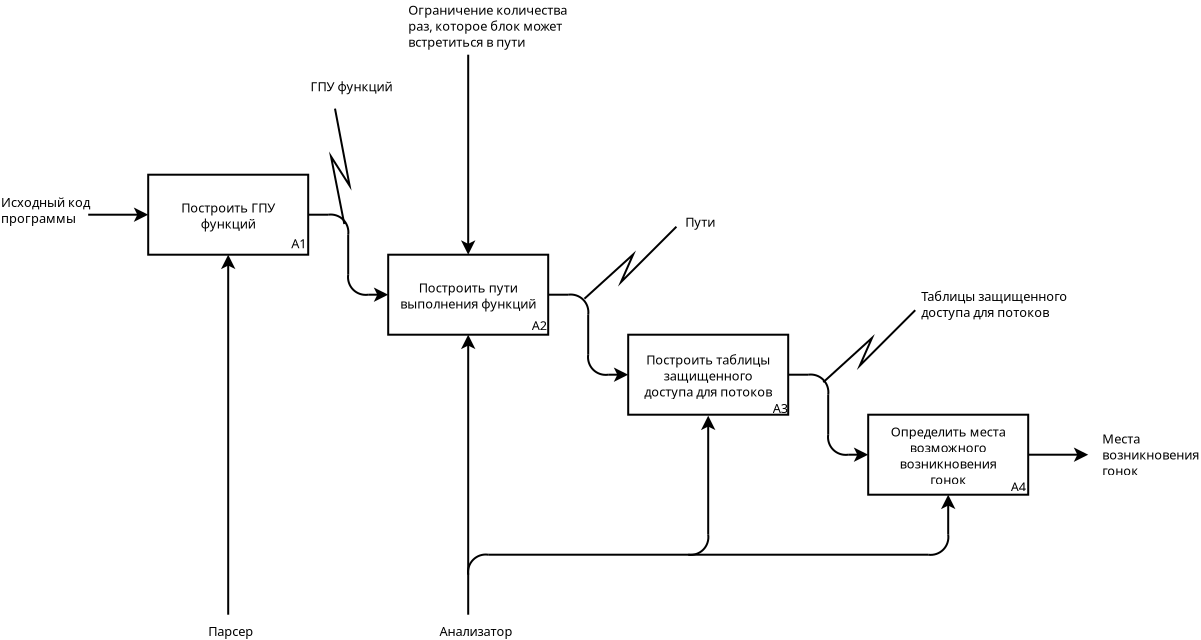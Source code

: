 <?xml version="1.0" encoding="UTF-8"?>
<dia:diagram xmlns:dia="http://www.lysator.liu.se/~alla/dia/">
  <dia:layer name="Фон" visible="true" active="true">
    <dia:object type="Flowchart - Box" version="0" id="O0">
      <dia:attribute name="obj_pos">
        <dia:point val="-10,-9"/>
      </dia:attribute>
      <dia:attribute name="obj_bb">
        <dia:rectangle val="-10.05,-9.05;-1.95,-4.95"/>
      </dia:attribute>
      <dia:attribute name="elem_corner">
        <dia:point val="-10,-9"/>
      </dia:attribute>
      <dia:attribute name="elem_width">
        <dia:real val="8"/>
      </dia:attribute>
      <dia:attribute name="elem_height">
        <dia:real val="4"/>
      </dia:attribute>
      <dia:attribute name="border_width">
        <dia:real val="0.1"/>
      </dia:attribute>
      <dia:attribute name="show_background">
        <dia:boolean val="true"/>
      </dia:attribute>
      <dia:attribute name="padding">
        <dia:real val="0"/>
      </dia:attribute>
      <dia:attribute name="text">
        <dia:composite type="text">
          <dia:attribute name="string">
            <dia:string>#Построить пути
выполнения функций#</dia:string>
          </dia:attribute>
          <dia:attribute name="font">
            <dia:font family="sans" style="0" name="Helvetica"/>
          </dia:attribute>
          <dia:attribute name="height">
            <dia:real val="0.8"/>
          </dia:attribute>
          <dia:attribute name="pos">
            <dia:point val="-6,-7.16"/>
          </dia:attribute>
          <dia:attribute name="color">
            <dia:color val="#000000"/>
          </dia:attribute>
          <dia:attribute name="alignment">
            <dia:enum val="1"/>
          </dia:attribute>
        </dia:composite>
      </dia:attribute>
    </dia:object>
    <dia:object type="Standard - Line" version="0" id="O1">
      <dia:attribute name="obj_pos">
        <dia:point val="-25,-11"/>
      </dia:attribute>
      <dia:attribute name="obj_bb">
        <dia:rectangle val="-25.05,-11.362;-21.888,-10.638"/>
      </dia:attribute>
      <dia:attribute name="conn_endpoints">
        <dia:point val="-25,-11"/>
        <dia:point val="-22,-11"/>
      </dia:attribute>
      <dia:attribute name="numcp">
        <dia:int val="1"/>
      </dia:attribute>
      <dia:attribute name="end_arrow">
        <dia:enum val="22"/>
      </dia:attribute>
      <dia:attribute name="end_arrow_length">
        <dia:real val="0.5"/>
      </dia:attribute>
      <dia:attribute name="end_arrow_width">
        <dia:real val="0.5"/>
      </dia:attribute>
      <dia:connections>
        <dia:connection handle="1" to="O32" connection="7"/>
      </dia:connections>
    </dia:object>
    <dia:object type="Standard - Text" version="1" id="O2">
      <dia:attribute name="obj_pos">
        <dia:point val="-13.879,-17.176"/>
      </dia:attribute>
      <dia:attribute name="obj_bb">
        <dia:rectangle val="-13.879,-17.816;-9.982,-17.043"/>
      </dia:attribute>
      <dia:attribute name="text">
        <dia:composite type="text">
          <dia:attribute name="string">
            <dia:string>#ГПУ функций#</dia:string>
          </dia:attribute>
          <dia:attribute name="font">
            <dia:font family="sans" style="0" name="Helvetica"/>
          </dia:attribute>
          <dia:attribute name="height">
            <dia:real val="0.8"/>
          </dia:attribute>
          <dia:attribute name="pos">
            <dia:point val="-13.879,-17.176"/>
          </dia:attribute>
          <dia:attribute name="color">
            <dia:color val="#000000"/>
          </dia:attribute>
          <dia:attribute name="alignment">
            <dia:enum val="0"/>
          </dia:attribute>
        </dia:composite>
      </dia:attribute>
      <dia:attribute name="valign">
        <dia:enum val="3"/>
      </dia:attribute>
    </dia:object>
    <dia:object type="Flowchart - Box" version="0" id="O3">
      <dia:attribute name="obj_pos">
        <dia:point val="2,-5"/>
      </dia:attribute>
      <dia:attribute name="obj_bb">
        <dia:rectangle val="1.95,-5.05;10.05,-0.95"/>
      </dia:attribute>
      <dia:attribute name="elem_corner">
        <dia:point val="2,-5"/>
      </dia:attribute>
      <dia:attribute name="elem_width">
        <dia:real val="8"/>
      </dia:attribute>
      <dia:attribute name="elem_height">
        <dia:real val="4"/>
      </dia:attribute>
      <dia:attribute name="border_width">
        <dia:real val="0.1"/>
      </dia:attribute>
      <dia:attribute name="show_background">
        <dia:boolean val="true"/>
      </dia:attribute>
      <dia:attribute name="padding">
        <dia:real val="0"/>
      </dia:attribute>
      <dia:attribute name="text">
        <dia:composite type="text">
          <dia:attribute name="string">
            <dia:string>#Построить таблицы
защищенного
доступа для потоков#</dia:string>
          </dia:attribute>
          <dia:attribute name="font">
            <dia:font family="sans" style="0" name="Helvetica"/>
          </dia:attribute>
          <dia:attribute name="height">
            <dia:real val="0.8"/>
          </dia:attribute>
          <dia:attribute name="pos">
            <dia:point val="6,-3.56"/>
          </dia:attribute>
          <dia:attribute name="color">
            <dia:color val="#000000"/>
          </dia:attribute>
          <dia:attribute name="alignment">
            <dia:enum val="1"/>
          </dia:attribute>
        </dia:composite>
      </dia:attribute>
    </dia:object>
    <dia:object type="Standard - Arc" version="0" id="O4">
      <dia:attribute name="obj_pos">
        <dia:point val="-1,-7"/>
      </dia:attribute>
      <dia:attribute name="obj_bb">
        <dia:rectangle val="-1.071,-7.071;0.071,-5.929"/>
      </dia:attribute>
      <dia:attribute name="conn_endpoints">
        <dia:point val="-1,-7"/>
        <dia:point val="0,-6"/>
      </dia:attribute>
      <dia:attribute name="curve_distance">
        <dia:real val="-0.354"/>
      </dia:attribute>
      <dia:attribute name="line_width">
        <dia:real val="0.1"/>
      </dia:attribute>
    </dia:object>
    <dia:object type="Standard - Arc" version="0" id="O5">
      <dia:attribute name="obj_pos">
        <dia:point val="1,-3"/>
      </dia:attribute>
      <dia:attribute name="obj_bb">
        <dia:rectangle val="-0.071,-4.071;1.071,-2.929"/>
      </dia:attribute>
      <dia:attribute name="conn_endpoints">
        <dia:point val="1,-3"/>
        <dia:point val="0,-4"/>
      </dia:attribute>
      <dia:attribute name="curve_distance">
        <dia:real val="-0.354"/>
      </dia:attribute>
      <dia:attribute name="line_width">
        <dia:real val="0.1"/>
      </dia:attribute>
    </dia:object>
    <dia:object type="Standard - Line" version="0" id="O6">
      <dia:attribute name="obj_pos">
        <dia:point val="0,-6"/>
      </dia:attribute>
      <dia:attribute name="obj_bb">
        <dia:rectangle val="-0.05,-6.05;0.05,-3.95"/>
      </dia:attribute>
      <dia:attribute name="conn_endpoints">
        <dia:point val="0,-6"/>
        <dia:point val="0,-4"/>
      </dia:attribute>
      <dia:attribute name="numcp">
        <dia:int val="1"/>
      </dia:attribute>
    </dia:object>
    <dia:object type="Standard - Line" version="0" id="O7">
      <dia:attribute name="obj_pos">
        <dia:point val="-2,-7"/>
      </dia:attribute>
      <dia:attribute name="obj_bb">
        <dia:rectangle val="-2.05,-7.05;-0.95,-6.95"/>
      </dia:attribute>
      <dia:attribute name="conn_endpoints">
        <dia:point val="-2,-7"/>
        <dia:point val="-1,-7"/>
      </dia:attribute>
      <dia:attribute name="numcp">
        <dia:int val="1"/>
      </dia:attribute>
      <dia:connections>
        <dia:connection handle="0" to="O0" connection="8"/>
      </dia:connections>
    </dia:object>
    <dia:object type="Standard - Line" version="0" id="O8">
      <dia:attribute name="obj_pos">
        <dia:point val="1,-3"/>
      </dia:attribute>
      <dia:attribute name="obj_bb">
        <dia:rectangle val="0.95,-3.362;2.112,-2.638"/>
      </dia:attribute>
      <dia:attribute name="conn_endpoints">
        <dia:point val="1,-3"/>
        <dia:point val="2,-3"/>
      </dia:attribute>
      <dia:attribute name="numcp">
        <dia:int val="1"/>
      </dia:attribute>
      <dia:attribute name="end_arrow">
        <dia:enum val="22"/>
      </dia:attribute>
      <dia:attribute name="end_arrow_length">
        <dia:real val="0.5"/>
      </dia:attribute>
      <dia:attribute name="end_arrow_width">
        <dia:real val="0.5"/>
      </dia:attribute>
      <dia:connections>
        <dia:connection handle="1" to="O3" connection="7"/>
      </dia:connections>
    </dia:object>
    <dia:object type="Standard - Text" version="1" id="O9">
      <dia:attribute name="obj_pos">
        <dia:point val="-2.825,-5.225"/>
      </dia:attribute>
      <dia:attribute name="obj_bb">
        <dia:rectangle val="-2.825,-5.884;-2.071,-5.054"/>
      </dia:attribute>
      <dia:attribute name="text">
        <dia:composite type="text">
          <dia:attribute name="string">
            <dia:string>#A2#</dia:string>
          </dia:attribute>
          <dia:attribute name="font">
            <dia:font family="sans" style="0" name="Helvetica"/>
          </dia:attribute>
          <dia:attribute name="height">
            <dia:real val="0.8"/>
          </dia:attribute>
          <dia:attribute name="pos">
            <dia:point val="-2.825,-5.225"/>
          </dia:attribute>
          <dia:attribute name="color">
            <dia:color val="#000000"/>
          </dia:attribute>
          <dia:attribute name="alignment">
            <dia:enum val="0"/>
          </dia:attribute>
        </dia:composite>
      </dia:attribute>
      <dia:attribute name="valign">
        <dia:enum val="3"/>
      </dia:attribute>
    </dia:object>
    <dia:object type="Standard - Text" version="1" id="O10">
      <dia:attribute name="obj_pos">
        <dia:point val="9.223,-1.089"/>
      </dia:attribute>
      <dia:attribute name="obj_bb">
        <dia:rectangle val="9.223,-1.748;9.977,-0.918"/>
      </dia:attribute>
      <dia:attribute name="text">
        <dia:composite type="text">
          <dia:attribute name="string">
            <dia:string>#A3#</dia:string>
          </dia:attribute>
          <dia:attribute name="font">
            <dia:font family="sans" style="0" name="Helvetica"/>
          </dia:attribute>
          <dia:attribute name="height">
            <dia:real val="0.8"/>
          </dia:attribute>
          <dia:attribute name="pos">
            <dia:point val="9.223,-1.089"/>
          </dia:attribute>
          <dia:attribute name="color">
            <dia:color val="#000000"/>
          </dia:attribute>
          <dia:attribute name="alignment">
            <dia:enum val="0"/>
          </dia:attribute>
        </dia:composite>
      </dia:attribute>
      <dia:attribute name="valign">
        <dia:enum val="3"/>
      </dia:attribute>
    </dia:object>
    <dia:object type="Flowchart - Box" version="0" id="O11">
      <dia:attribute name="obj_pos">
        <dia:point val="14,-1"/>
      </dia:attribute>
      <dia:attribute name="obj_bb">
        <dia:rectangle val="13.95,-1.05;22.05,3.05"/>
      </dia:attribute>
      <dia:attribute name="elem_corner">
        <dia:point val="14,-1"/>
      </dia:attribute>
      <dia:attribute name="elem_width">
        <dia:real val="8"/>
      </dia:attribute>
      <dia:attribute name="elem_height">
        <dia:real val="4"/>
      </dia:attribute>
      <dia:attribute name="border_width">
        <dia:real val="0.1"/>
      </dia:attribute>
      <dia:attribute name="show_background">
        <dia:boolean val="true"/>
      </dia:attribute>
      <dia:attribute name="padding">
        <dia:real val="0"/>
      </dia:attribute>
      <dia:attribute name="text">
        <dia:composite type="text">
          <dia:attribute name="string">
            <dia:string>#Определить места
возможного
возникновения
гонок#</dia:string>
          </dia:attribute>
          <dia:attribute name="font">
            <dia:font family="sans" style="0" name="Helvetica"/>
          </dia:attribute>
          <dia:attribute name="height">
            <dia:real val="0.8"/>
          </dia:attribute>
          <dia:attribute name="pos">
            <dia:point val="18,0.04"/>
          </dia:attribute>
          <dia:attribute name="color">
            <dia:color val="#000000"/>
          </dia:attribute>
          <dia:attribute name="alignment">
            <dia:enum val="1"/>
          </dia:attribute>
        </dia:composite>
      </dia:attribute>
    </dia:object>
    <dia:object type="Standard - Arc" version="0" id="O12">
      <dia:attribute name="obj_pos">
        <dia:point val="11,-3"/>
      </dia:attribute>
      <dia:attribute name="obj_bb">
        <dia:rectangle val="10.929,-3.071;12.071,-1.929"/>
      </dia:attribute>
      <dia:attribute name="conn_endpoints">
        <dia:point val="11,-3"/>
        <dia:point val="12,-2"/>
      </dia:attribute>
      <dia:attribute name="curve_distance">
        <dia:real val="-0.354"/>
      </dia:attribute>
      <dia:attribute name="line_width">
        <dia:real val="0.1"/>
      </dia:attribute>
    </dia:object>
    <dia:object type="Standard - Arc" version="0" id="O13">
      <dia:attribute name="obj_pos">
        <dia:point val="13,1"/>
      </dia:attribute>
      <dia:attribute name="obj_bb">
        <dia:rectangle val="11.929,-0.071;13.071,1.071"/>
      </dia:attribute>
      <dia:attribute name="conn_endpoints">
        <dia:point val="13,1"/>
        <dia:point val="12,0"/>
      </dia:attribute>
      <dia:attribute name="curve_distance">
        <dia:real val="-0.354"/>
      </dia:attribute>
      <dia:attribute name="line_width">
        <dia:real val="0.1"/>
      </dia:attribute>
    </dia:object>
    <dia:object type="Standard - Line" version="0" id="O14">
      <dia:attribute name="obj_pos">
        <dia:point val="12,-2"/>
      </dia:attribute>
      <dia:attribute name="obj_bb">
        <dia:rectangle val="11.95,-2.05;12.05,0.05"/>
      </dia:attribute>
      <dia:attribute name="conn_endpoints">
        <dia:point val="12,-2"/>
        <dia:point val="12,0"/>
      </dia:attribute>
      <dia:attribute name="numcp">
        <dia:int val="1"/>
      </dia:attribute>
    </dia:object>
    <dia:object type="Standard - Line" version="0" id="O15">
      <dia:attribute name="obj_pos">
        <dia:point val="10,-3"/>
      </dia:attribute>
      <dia:attribute name="obj_bb">
        <dia:rectangle val="9.95,-3.05;11.05,-2.95"/>
      </dia:attribute>
      <dia:attribute name="conn_endpoints">
        <dia:point val="10,-3"/>
        <dia:point val="11,-3"/>
      </dia:attribute>
      <dia:attribute name="numcp">
        <dia:int val="1"/>
      </dia:attribute>
      <dia:connections>
        <dia:connection handle="0" to="O3" connection="8"/>
      </dia:connections>
    </dia:object>
    <dia:object type="Standard - Line" version="0" id="O16">
      <dia:attribute name="obj_pos">
        <dia:point val="13,1"/>
      </dia:attribute>
      <dia:attribute name="obj_bb">
        <dia:rectangle val="12.95,0.638;14.112,1.362"/>
      </dia:attribute>
      <dia:attribute name="conn_endpoints">
        <dia:point val="13,1"/>
        <dia:point val="14,1"/>
      </dia:attribute>
      <dia:attribute name="numcp">
        <dia:int val="1"/>
      </dia:attribute>
      <dia:attribute name="end_arrow">
        <dia:enum val="22"/>
      </dia:attribute>
      <dia:attribute name="end_arrow_length">
        <dia:real val="0.5"/>
      </dia:attribute>
      <dia:attribute name="end_arrow_width">
        <dia:real val="0.5"/>
      </dia:attribute>
      <dia:connections>
        <dia:connection handle="1" to="O11" connection="7"/>
      </dia:connections>
    </dia:object>
    <dia:object type="Standard - Line" version="0" id="O17">
      <dia:attribute name="obj_pos">
        <dia:point val="22,1"/>
      </dia:attribute>
      <dia:attribute name="obj_bb">
        <dia:rectangle val="21.95,0.638;25.112,1.362"/>
      </dia:attribute>
      <dia:attribute name="conn_endpoints">
        <dia:point val="22,1"/>
        <dia:point val="25,1"/>
      </dia:attribute>
      <dia:attribute name="numcp">
        <dia:int val="1"/>
      </dia:attribute>
      <dia:attribute name="end_arrow">
        <dia:enum val="22"/>
      </dia:attribute>
      <dia:attribute name="end_arrow_length">
        <dia:real val="0.5"/>
      </dia:attribute>
      <dia:attribute name="end_arrow_width">
        <dia:real val="0.5"/>
      </dia:attribute>
      <dia:connections>
        <dia:connection handle="0" to="O11" connection="8"/>
      </dia:connections>
    </dia:object>
    <dia:object type="Standard - Text" version="1" id="O18">
      <dia:attribute name="obj_pos">
        <dia:point val="25.702,0.438"/>
      </dia:attribute>
      <dia:attribute name="obj_bb">
        <dia:rectangle val="25.702,-0.202;30.154,2.17"/>
      </dia:attribute>
      <dia:attribute name="text">
        <dia:composite type="text">
          <dia:attribute name="string">
            <dia:string>#Места
возникновения
гонок#</dia:string>
          </dia:attribute>
          <dia:attribute name="font">
            <dia:font family="sans" style="0" name="Helvetica"/>
          </dia:attribute>
          <dia:attribute name="height">
            <dia:real val="0.8"/>
          </dia:attribute>
          <dia:attribute name="pos">
            <dia:point val="25.702,0.438"/>
          </dia:attribute>
          <dia:attribute name="color">
            <dia:color val="#000000"/>
          </dia:attribute>
          <dia:attribute name="alignment">
            <dia:enum val="0"/>
          </dia:attribute>
        </dia:composite>
      </dia:attribute>
      <dia:attribute name="valign">
        <dia:enum val="3"/>
      </dia:attribute>
    </dia:object>
    <dia:object type="Standard - Text" version="1" id="O19">
      <dia:attribute name="obj_pos">
        <dia:point val="21.133,2.838"/>
      </dia:attribute>
      <dia:attribute name="obj_bb">
        <dia:rectangle val="21.133,2.179;21.887,3.009"/>
      </dia:attribute>
      <dia:attribute name="text">
        <dia:composite type="text">
          <dia:attribute name="string">
            <dia:string>#A4#</dia:string>
          </dia:attribute>
          <dia:attribute name="font">
            <dia:font family="sans" style="0" name="Helvetica"/>
          </dia:attribute>
          <dia:attribute name="height">
            <dia:real val="0.8"/>
          </dia:attribute>
          <dia:attribute name="pos">
            <dia:point val="21.133,2.838"/>
          </dia:attribute>
          <dia:attribute name="color">
            <dia:color val="#000000"/>
          </dia:attribute>
          <dia:attribute name="alignment">
            <dia:enum val="0"/>
          </dia:attribute>
        </dia:composite>
      </dia:attribute>
      <dia:attribute name="valign">
        <dia:enum val="3"/>
      </dia:attribute>
    </dia:object>
    <dia:object type="Standard - Line" version="0" id="O20">
      <dia:attribute name="obj_pos">
        <dia:point val="-6,9"/>
      </dia:attribute>
      <dia:attribute name="obj_bb">
        <dia:rectangle val="-6.362,-5.112;-5.638,9.05"/>
      </dia:attribute>
      <dia:attribute name="conn_endpoints">
        <dia:point val="-6,9"/>
        <dia:point val="-6,-5"/>
      </dia:attribute>
      <dia:attribute name="numcp">
        <dia:int val="1"/>
      </dia:attribute>
      <dia:attribute name="end_arrow">
        <dia:enum val="22"/>
      </dia:attribute>
      <dia:attribute name="end_arrow_length">
        <dia:real val="0.5"/>
      </dia:attribute>
      <dia:attribute name="end_arrow_width">
        <dia:real val="0.5"/>
      </dia:attribute>
      <dia:connections>
        <dia:connection handle="1" to="O0" connection="13"/>
      </dia:connections>
    </dia:object>
    <dia:object type="Standard - Line" version="0" id="O21">
      <dia:attribute name="obj_pos">
        <dia:point val="18,5"/>
      </dia:attribute>
      <dia:attribute name="obj_bb">
        <dia:rectangle val="17.638,2.888;18.362,5.05"/>
      </dia:attribute>
      <dia:attribute name="conn_endpoints">
        <dia:point val="18,5"/>
        <dia:point val="18,3"/>
      </dia:attribute>
      <dia:attribute name="numcp">
        <dia:int val="1"/>
      </dia:attribute>
      <dia:attribute name="end_arrow">
        <dia:enum val="22"/>
      </dia:attribute>
      <dia:attribute name="end_arrow_length">
        <dia:real val="0.5"/>
      </dia:attribute>
      <dia:attribute name="end_arrow_width">
        <dia:real val="0.5"/>
      </dia:attribute>
      <dia:connections>
        <dia:connection handle="1" to="O11" connection="13"/>
      </dia:connections>
    </dia:object>
    <dia:object type="Standard - Arc" version="0" id="O22">
      <dia:attribute name="obj_pos">
        <dia:point val="17,6"/>
      </dia:attribute>
      <dia:attribute name="obj_bb">
        <dia:rectangle val="16.929,4.929;18.071,6.071"/>
      </dia:attribute>
      <dia:attribute name="conn_endpoints">
        <dia:point val="17,6"/>
        <dia:point val="18,5"/>
      </dia:attribute>
      <dia:attribute name="curve_distance">
        <dia:real val="0.354"/>
      </dia:attribute>
      <dia:attribute name="line_width">
        <dia:real val="0.1"/>
      </dia:attribute>
    </dia:object>
    <dia:object type="Standard - Line" version="0" id="O23">
      <dia:attribute name="obj_pos">
        <dia:point val="-5,6"/>
      </dia:attribute>
      <dia:attribute name="obj_bb">
        <dia:rectangle val="-5.05,5.95;17.05,6.05"/>
      </dia:attribute>
      <dia:attribute name="conn_endpoints">
        <dia:point val="-5,6"/>
        <dia:point val="17,6"/>
      </dia:attribute>
      <dia:attribute name="numcp">
        <dia:int val="1"/>
      </dia:attribute>
    </dia:object>
    <dia:object type="Standard - Arc" version="0" id="O24">
      <dia:attribute name="obj_pos">
        <dia:point val="-6,7"/>
      </dia:attribute>
      <dia:attribute name="obj_bb">
        <dia:rectangle val="-6.071,5.929;-4.929,7.071"/>
      </dia:attribute>
      <dia:attribute name="conn_endpoints">
        <dia:point val="-6,7"/>
        <dia:point val="-5,6"/>
      </dia:attribute>
      <dia:attribute name="curve_distance">
        <dia:real val="-0.354"/>
      </dia:attribute>
      <dia:attribute name="line_width">
        <dia:real val="0.1"/>
      </dia:attribute>
    </dia:object>
    <dia:object type="Standard - Arc" version="0" id="O25">
      <dia:attribute name="obj_pos">
        <dia:point val="5,6"/>
      </dia:attribute>
      <dia:attribute name="obj_bb">
        <dia:rectangle val="4.929,4.929;6.071,6.071"/>
      </dia:attribute>
      <dia:attribute name="conn_endpoints">
        <dia:point val="5,6"/>
        <dia:point val="6,5"/>
      </dia:attribute>
      <dia:attribute name="curve_distance">
        <dia:real val="0.354"/>
      </dia:attribute>
      <dia:attribute name="line_width">
        <dia:real val="0.1"/>
      </dia:attribute>
    </dia:object>
    <dia:object type="Standard - Line" version="0" id="O26">
      <dia:attribute name="obj_pos">
        <dia:point val="6,5"/>
      </dia:attribute>
      <dia:attribute name="obj_bb">
        <dia:rectangle val="5.638,-1.063;6.362,5.05"/>
      </dia:attribute>
      <dia:attribute name="conn_endpoints">
        <dia:point val="6,5"/>
        <dia:point val="6,-0.951"/>
      </dia:attribute>
      <dia:attribute name="numcp">
        <dia:int val="1"/>
      </dia:attribute>
      <dia:attribute name="end_arrow">
        <dia:enum val="22"/>
      </dia:attribute>
      <dia:attribute name="end_arrow_length">
        <dia:real val="0.5"/>
      </dia:attribute>
      <dia:attribute name="end_arrow_width">
        <dia:real val="0.5"/>
      </dia:attribute>
      <dia:connections>
        <dia:connection handle="1" to="O3" connection="16"/>
      </dia:connections>
    </dia:object>
    <dia:object type="Standard - Text" version="1" id="O27">
      <dia:attribute name="obj_pos">
        <dia:point val="-7.437,10.061"/>
      </dia:attribute>
      <dia:attribute name="obj_bb">
        <dia:rectangle val="-7.437,9.421;-4.012,10.194"/>
      </dia:attribute>
      <dia:attribute name="text">
        <dia:composite type="text">
          <dia:attribute name="string">
            <dia:string>#Анализатор#</dia:string>
          </dia:attribute>
          <dia:attribute name="font">
            <dia:font family="sans" style="0" name="Helvetica"/>
          </dia:attribute>
          <dia:attribute name="height">
            <dia:real val="0.8"/>
          </dia:attribute>
          <dia:attribute name="pos">
            <dia:point val="-7.437,10.061"/>
          </dia:attribute>
          <dia:attribute name="color">
            <dia:color val="#000000"/>
          </dia:attribute>
          <dia:attribute name="alignment">
            <dia:enum val="0"/>
          </dia:attribute>
        </dia:composite>
      </dia:attribute>
      <dia:attribute name="valign">
        <dia:enum val="3"/>
      </dia:attribute>
    </dia:object>
    <dia:object type="Standard - PolyLine" version="0" id="O28">
      <dia:attribute name="obj_pos">
        <dia:point val="-0.188,-6.8"/>
      </dia:attribute>
      <dia:attribute name="obj_bb">
        <dia:rectangle val="-0.258,-10.471;4.481,-6.729"/>
      </dia:attribute>
      <dia:attribute name="poly_points">
        <dia:point val="-0.188,-6.8"/>
        <dia:point val="2.25,-9.015"/>
        <dia:point val="1.64,-7.63"/>
        <dia:point val="4.41,-10.4"/>
      </dia:attribute>
    </dia:object>
    <dia:object type="Standard - Text" version="1" id="O29">
      <dia:attribute name="obj_pos">
        <dia:point val="4.853,-10.4"/>
      </dia:attribute>
      <dia:attribute name="obj_bb">
        <dia:rectangle val="4.853,-11.04;6.266,-10.268"/>
      </dia:attribute>
      <dia:attribute name="text">
        <dia:composite type="text">
          <dia:attribute name="string">
            <dia:string>#Пути#</dia:string>
          </dia:attribute>
          <dia:attribute name="font">
            <dia:font family="sans" style="0" name="Helvetica"/>
          </dia:attribute>
          <dia:attribute name="height">
            <dia:real val="0.8"/>
          </dia:attribute>
          <dia:attribute name="pos">
            <dia:point val="4.853,-10.4"/>
          </dia:attribute>
          <dia:attribute name="color">
            <dia:color val="#000000"/>
          </dia:attribute>
          <dia:attribute name="alignment">
            <dia:enum val="0"/>
          </dia:attribute>
        </dia:composite>
      </dia:attribute>
      <dia:attribute name="valign">
        <dia:enum val="3"/>
      </dia:attribute>
    </dia:object>
    <dia:object type="Standard - PolyLine" version="0" id="O30">
      <dia:attribute name="obj_pos">
        <dia:point val="11.754,-2.624"/>
      </dia:attribute>
      <dia:attribute name="obj_bb">
        <dia:rectangle val="11.683,-6.295;16.422,-2.553"/>
      </dia:attribute>
      <dia:attribute name="poly_points">
        <dia:point val="11.754,-2.624"/>
        <dia:point val="14.191,-4.84"/>
        <dia:point val="13.582,-3.455"/>
        <dia:point val="16.352,-6.225"/>
      </dia:attribute>
    </dia:object>
    <dia:object type="Standard - Text" version="1" id="O31">
      <dia:attribute name="obj_pos">
        <dia:point val="16.652,-6.689"/>
      </dia:attribute>
      <dia:attribute name="obj_bb">
        <dia:rectangle val="16.652,-7.329;23.452,-5.756"/>
      </dia:attribute>
      <dia:attribute name="text">
        <dia:composite type="text">
          <dia:attribute name="string">
            <dia:string>#Таблицы защищенного
доступа для потоков#</dia:string>
          </dia:attribute>
          <dia:attribute name="font">
            <dia:font family="sans" style="0" name="Helvetica"/>
          </dia:attribute>
          <dia:attribute name="height">
            <dia:real val="0.8"/>
          </dia:attribute>
          <dia:attribute name="pos">
            <dia:point val="16.652,-6.689"/>
          </dia:attribute>
          <dia:attribute name="color">
            <dia:color val="#000000"/>
          </dia:attribute>
          <dia:attribute name="alignment">
            <dia:enum val="0"/>
          </dia:attribute>
        </dia:composite>
      </dia:attribute>
      <dia:attribute name="valign">
        <dia:enum val="3"/>
      </dia:attribute>
    </dia:object>
    <dia:object type="Flowchart - Box" version="0" id="O32">
      <dia:attribute name="obj_pos">
        <dia:point val="-22,-13"/>
      </dia:attribute>
      <dia:attribute name="obj_bb">
        <dia:rectangle val="-22.05,-13.05;-13.95,-8.95"/>
      </dia:attribute>
      <dia:attribute name="elem_corner">
        <dia:point val="-22,-13"/>
      </dia:attribute>
      <dia:attribute name="elem_width">
        <dia:real val="8"/>
      </dia:attribute>
      <dia:attribute name="elem_height">
        <dia:real val="4"/>
      </dia:attribute>
      <dia:attribute name="border_width">
        <dia:real val="0.1"/>
      </dia:attribute>
      <dia:attribute name="show_background">
        <dia:boolean val="true"/>
      </dia:attribute>
      <dia:attribute name="padding">
        <dia:real val="0"/>
      </dia:attribute>
      <dia:attribute name="text">
        <dia:composite type="text">
          <dia:attribute name="string">
            <dia:string>#Построить ГПУ
функций#</dia:string>
          </dia:attribute>
          <dia:attribute name="font">
            <dia:font family="sans" style="0" name="Helvetica"/>
          </dia:attribute>
          <dia:attribute name="height">
            <dia:real val="0.8"/>
          </dia:attribute>
          <dia:attribute name="pos">
            <dia:point val="-18,-11.16"/>
          </dia:attribute>
          <dia:attribute name="color">
            <dia:color val="#000000"/>
          </dia:attribute>
          <dia:attribute name="alignment">
            <dia:enum val="1"/>
          </dia:attribute>
        </dia:composite>
      </dia:attribute>
    </dia:object>
    <dia:object type="Standard - Arc" version="0" id="O33">
      <dia:attribute name="obj_pos">
        <dia:point val="-11,-7"/>
      </dia:attribute>
      <dia:attribute name="obj_bb">
        <dia:rectangle val="-12.071,-8.071;-10.929,-6.929"/>
      </dia:attribute>
      <dia:attribute name="conn_endpoints">
        <dia:point val="-11,-7"/>
        <dia:point val="-12,-8"/>
      </dia:attribute>
      <dia:attribute name="curve_distance">
        <dia:real val="-0.354"/>
      </dia:attribute>
      <dia:attribute name="line_width">
        <dia:real val="0.1"/>
      </dia:attribute>
    </dia:object>
    <dia:object type="Standard - Line" version="0" id="O34">
      <dia:attribute name="obj_pos">
        <dia:point val="-12,-10"/>
      </dia:attribute>
      <dia:attribute name="obj_bb">
        <dia:rectangle val="-12.05,-10.05;-11.95,-7.95"/>
      </dia:attribute>
      <dia:attribute name="conn_endpoints">
        <dia:point val="-12,-10"/>
        <dia:point val="-12,-8"/>
      </dia:attribute>
      <dia:attribute name="numcp">
        <dia:int val="1"/>
      </dia:attribute>
    </dia:object>
    <dia:object type="Standard - Line" version="0" id="O35">
      <dia:attribute name="obj_pos">
        <dia:point val="-14,-11"/>
      </dia:attribute>
      <dia:attribute name="obj_bb">
        <dia:rectangle val="-14.05,-11.05;-12.95,-10.95"/>
      </dia:attribute>
      <dia:attribute name="conn_endpoints">
        <dia:point val="-14,-11"/>
        <dia:point val="-13,-11"/>
      </dia:attribute>
      <dia:attribute name="numcp">
        <dia:int val="1"/>
      </dia:attribute>
      <dia:connections>
        <dia:connection handle="0" to="O32" connection="8"/>
      </dia:connections>
    </dia:object>
    <dia:object type="Standard - Line" version="0" id="O36">
      <dia:attribute name="obj_pos">
        <dia:point val="-11,-7"/>
      </dia:attribute>
      <dia:attribute name="obj_bb">
        <dia:rectangle val="-11.05,-7.362;-9.888,-6.638"/>
      </dia:attribute>
      <dia:attribute name="conn_endpoints">
        <dia:point val="-11,-7"/>
        <dia:point val="-10,-7"/>
      </dia:attribute>
      <dia:attribute name="numcp">
        <dia:int val="1"/>
      </dia:attribute>
      <dia:attribute name="end_arrow">
        <dia:enum val="22"/>
      </dia:attribute>
      <dia:attribute name="end_arrow_length">
        <dia:real val="0.5"/>
      </dia:attribute>
      <dia:attribute name="end_arrow_width">
        <dia:real val="0.5"/>
      </dia:attribute>
      <dia:connections>
        <dia:connection handle="1" to="O0" connection="7"/>
      </dia:connections>
    </dia:object>
    <dia:object type="Standard - Arc" version="0" id="O37">
      <dia:attribute name="obj_pos">
        <dia:point val="-13,-11"/>
      </dia:attribute>
      <dia:attribute name="obj_bb">
        <dia:rectangle val="-13.071,-11.071;-11.929,-9.929"/>
      </dia:attribute>
      <dia:attribute name="conn_endpoints">
        <dia:point val="-13,-11"/>
        <dia:point val="-12,-10"/>
      </dia:attribute>
      <dia:attribute name="curve_distance">
        <dia:real val="-0.354"/>
      </dia:attribute>
      <dia:attribute name="line_width">
        <dia:real val="0.1"/>
      </dia:attribute>
    </dia:object>
    <dia:object type="Standard - PolyLine" version="0" id="O38">
      <dia:attribute name="obj_pos">
        <dia:point val="-12.195,-10.533"/>
      </dia:attribute>
      <dia:attribute name="obj_bb">
        <dia:rectangle val="-12.909,-16.362;-11.832,-10.474"/>
      </dia:attribute>
      <dia:attribute name="poly_points">
        <dia:point val="-12.195,-10.533"/>
        <dia:point val="-12.86,-13.912"/>
        <dia:point val="-11.929,-12.45"/>
        <dia:point val="-12.66,-16.304"/>
      </dia:attribute>
    </dia:object>
    <dia:object type="Standard - Text" version="1" id="O39">
      <dia:attribute name="obj_pos">
        <dia:point val="-29.36,-11.384"/>
      </dia:attribute>
      <dia:attribute name="obj_bb">
        <dia:rectangle val="-29.36,-12.024;-25.225,-10.451"/>
      </dia:attribute>
      <dia:attribute name="text">
        <dia:composite type="text">
          <dia:attribute name="string">
            <dia:string>#Исходный код
программы#</dia:string>
          </dia:attribute>
          <dia:attribute name="font">
            <dia:font family="sans" style="0" name="Helvetica"/>
          </dia:attribute>
          <dia:attribute name="height">
            <dia:real val="0.8"/>
          </dia:attribute>
          <dia:attribute name="pos">
            <dia:point val="-29.36,-11.384"/>
          </dia:attribute>
          <dia:attribute name="color">
            <dia:color val="#000000"/>
          </dia:attribute>
          <dia:attribute name="alignment">
            <dia:enum val="0"/>
          </dia:attribute>
        </dia:composite>
      </dia:attribute>
      <dia:attribute name="valign">
        <dia:enum val="3"/>
      </dia:attribute>
    </dia:object>
    <dia:object type="Standard - Line" version="0" id="O40">
      <dia:attribute name="obj_pos">
        <dia:point val="-18,9"/>
      </dia:attribute>
      <dia:attribute name="obj_bb">
        <dia:rectangle val="-18.362,-9.112;-17.638,9.05"/>
      </dia:attribute>
      <dia:attribute name="conn_endpoints">
        <dia:point val="-18,9"/>
        <dia:point val="-18,-9"/>
      </dia:attribute>
      <dia:attribute name="numcp">
        <dia:int val="1"/>
      </dia:attribute>
      <dia:attribute name="end_arrow">
        <dia:enum val="22"/>
      </dia:attribute>
      <dia:attribute name="end_arrow_length">
        <dia:real val="0.5"/>
      </dia:attribute>
      <dia:attribute name="end_arrow_width">
        <dia:real val="0.5"/>
      </dia:attribute>
      <dia:connections>
        <dia:connection handle="1" to="O32" connection="13"/>
      </dia:connections>
    </dia:object>
    <dia:object type="Standard - Text" version="1" id="O41">
      <dia:attribute name="obj_pos">
        <dia:point val="-19.003,10.07"/>
      </dia:attribute>
      <dia:attribute name="obj_bb">
        <dia:rectangle val="-19.003,9.43;-16.893,10.202"/>
      </dia:attribute>
      <dia:attribute name="text">
        <dia:composite type="text">
          <dia:attribute name="string">
            <dia:string>#Парсер#</dia:string>
          </dia:attribute>
          <dia:attribute name="font">
            <dia:font family="sans" style="0" name="Helvetica"/>
          </dia:attribute>
          <dia:attribute name="height">
            <dia:real val="0.8"/>
          </dia:attribute>
          <dia:attribute name="pos">
            <dia:point val="-19.003,10.07"/>
          </dia:attribute>
          <dia:attribute name="color">
            <dia:color val="#000000"/>
          </dia:attribute>
          <dia:attribute name="alignment">
            <dia:enum val="0"/>
          </dia:attribute>
        </dia:composite>
      </dia:attribute>
      <dia:attribute name="valign">
        <dia:enum val="3"/>
      </dia:attribute>
    </dia:object>
    <dia:object type="Standard - Line" version="0" id="O42">
      <dia:attribute name="obj_pos">
        <dia:point val="-6,-19"/>
      </dia:attribute>
      <dia:attribute name="obj_bb">
        <dia:rectangle val="-6.362,-19.05;-5.638,-8.888"/>
      </dia:attribute>
      <dia:attribute name="conn_endpoints">
        <dia:point val="-6,-19"/>
        <dia:point val="-6,-9"/>
      </dia:attribute>
      <dia:attribute name="numcp">
        <dia:int val="1"/>
      </dia:attribute>
      <dia:attribute name="end_arrow">
        <dia:enum val="22"/>
      </dia:attribute>
      <dia:attribute name="end_arrow_length">
        <dia:real val="0.5"/>
      </dia:attribute>
      <dia:attribute name="end_arrow_width">
        <dia:real val="0.5"/>
      </dia:attribute>
      <dia:connections>
        <dia:connection handle="1" to="O0" connection="2"/>
      </dia:connections>
    </dia:object>
    <dia:object type="Standard - Text" version="1" id="O43">
      <dia:attribute name="obj_pos">
        <dia:point val="-9,-21"/>
      </dia:attribute>
      <dia:attribute name="obj_bb">
        <dia:rectangle val="-9,-21.64;-1.397,-19.267"/>
      </dia:attribute>
      <dia:attribute name="text">
        <dia:composite type="text">
          <dia:attribute name="string">
            <dia:string>#Ограничение количества 
раз, которое блок может
встретиться в пути#</dia:string>
          </dia:attribute>
          <dia:attribute name="font">
            <dia:font family="sans" style="0" name="Helvetica"/>
          </dia:attribute>
          <dia:attribute name="height">
            <dia:real val="0.8"/>
          </dia:attribute>
          <dia:attribute name="pos">
            <dia:point val="-9,-21"/>
          </dia:attribute>
          <dia:attribute name="color">
            <dia:color val="#000000"/>
          </dia:attribute>
          <dia:attribute name="alignment">
            <dia:enum val="0"/>
          </dia:attribute>
        </dia:composite>
      </dia:attribute>
      <dia:attribute name="valign">
        <dia:enum val="3"/>
      </dia:attribute>
    </dia:object>
    <dia:object type="Standard - Text" version="1" id="O44">
      <dia:attribute name="obj_pos">
        <dia:point val="-14.853,-9.326"/>
      </dia:attribute>
      <dia:attribute name="obj_bb">
        <dia:rectangle val="-14.872,-9.986;-14.118,-9.155"/>
      </dia:attribute>
      <dia:attribute name="text">
        <dia:composite type="text">
          <dia:attribute name="string">
            <dia:string>#A1#</dia:string>
          </dia:attribute>
          <dia:attribute name="font">
            <dia:font family="sans" style="0" name="Helvetica"/>
          </dia:attribute>
          <dia:attribute name="height">
            <dia:real val="0.8"/>
          </dia:attribute>
          <dia:attribute name="pos">
            <dia:point val="-14.853,-9.326"/>
          </dia:attribute>
          <dia:attribute name="color">
            <dia:color val="#000000"/>
          </dia:attribute>
          <dia:attribute name="alignment">
            <dia:enum val="0"/>
          </dia:attribute>
        </dia:composite>
      </dia:attribute>
      <dia:attribute name="valign">
        <dia:enum val="3"/>
      </dia:attribute>
    </dia:object>
  </dia:layer>
</dia:diagram>
